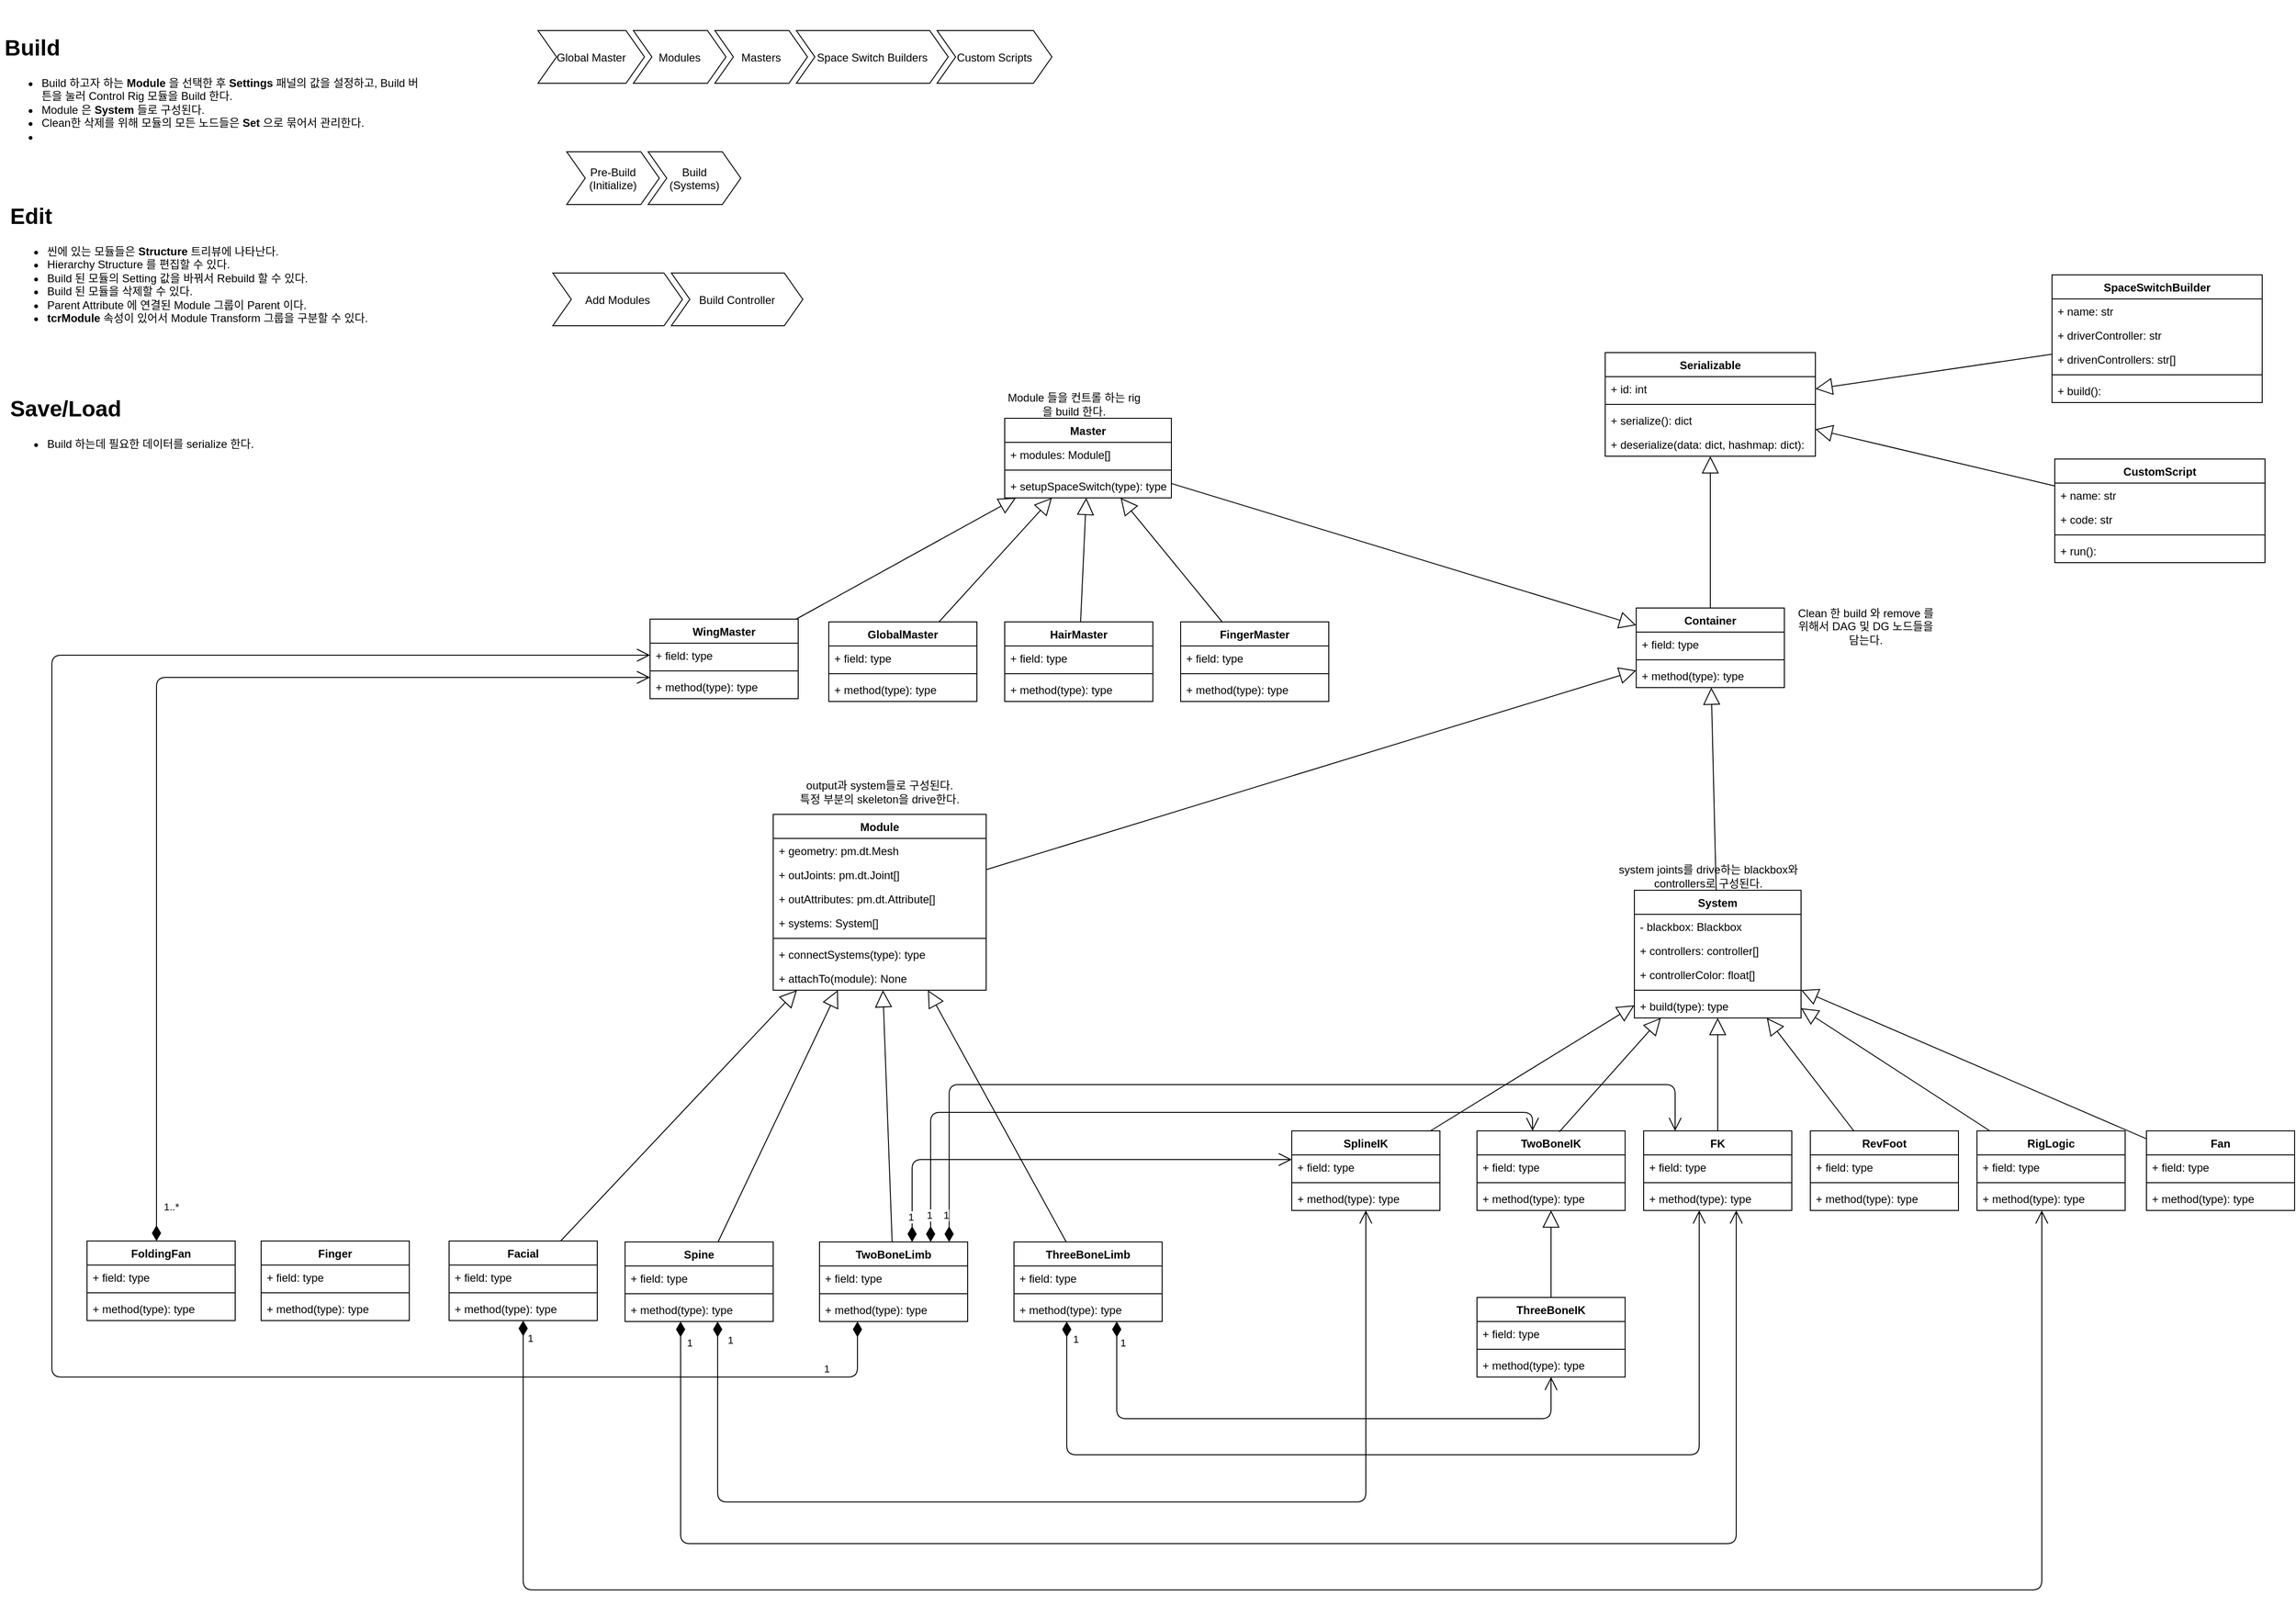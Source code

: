 <mxfile>
    <diagram id="XiwhYcmj0ilCepYtlXXz" name="Page-1">
        <mxGraphModel dx="2723" dy="2645" grid="0" gridSize="10" guides="1" tooltips="1" connect="1" arrows="1" fold="1" page="0" pageScale="1" pageWidth="850" pageHeight="1100" math="0" shadow="0">
            <root>
                <mxCell id="0"/>
                <mxCell id="1" parent="0"/>
                <mxCell id="C6jt62jU2cSUy1wTokl7-55" value="1" style="endArrow=open;html=1;endSize=12;startArrow=diamondThin;startSize=14;startFill=1;edgeStyle=orthogonalEdgeStyle;align=left;verticalAlign=bottom;" parent="1" source="C6jt62jU2cSUy1wTokl7-26" target="C6jt62jU2cSUy1wTokl7-20" edge="1">
                    <mxGeometry x="-0.953" y="9" relative="1" as="geometry">
                        <mxPoint x="220" y="643.0" as="sourcePoint"/>
                        <mxPoint x="650" y="556" as="targetPoint"/>
                        <Array as="points">
                            <mxPoint x="-260" y="861"/>
                            <mxPoint x="440" y="861"/>
                        </Array>
                        <mxPoint as="offset"/>
                    </mxGeometry>
                </mxCell>
                <mxCell id="C6jt62jU2cSUy1wTokl7-71" value="1" style="endArrow=open;html=1;endSize=12;startArrow=diamondThin;startSize=14;startFill=1;edgeStyle=orthogonalEdgeStyle;align=left;verticalAlign=bottom;" parent="1" source="dnupj69Uf0j96pq67MlD-18" target="C6jt62jU2cSUy1wTokl7-20" edge="1">
                    <mxGeometry x="-0.926" y="6" relative="1" as="geometry">
                        <mxPoint x="200" y="840" as="sourcePoint"/>
                        <mxPoint x="390" y="640" as="targetPoint"/>
                        <Array as="points">
                            <mxPoint x="-50" y="491"/>
                        </Array>
                        <mxPoint as="offset"/>
                    </mxGeometry>
                </mxCell>
                <mxCell id="dnupj69Uf0j96pq67MlD-11" value="Extends" style="endArrow=block;endSize=16;endFill=0;html=1;fontColor=none;noLabel=1;" parent="1" source="DZpCeHCarxQZjJvA1t8g-3" target="dnupj69Uf0j96pq67MlD-5" edge="1">
                    <mxGeometry width="160" relative="1" as="geometry">
                        <mxPoint x="584.545" y="134.0" as="sourcePoint"/>
                        <mxPoint x="410.0" y="-130" as="targetPoint"/>
                    </mxGeometry>
                </mxCell>
                <mxCell id="dnupj69Uf0j96pq67MlD-12" value="Extends" style="endArrow=block;endSize=16;endFill=0;html=1;fontColor=none;noLabel=1;" parent="1" source="C6jt62jU2cSUy1wTokl7-1" target="dnupj69Uf0j96pq67MlD-5" edge="1">
                    <mxGeometry width="160" relative="1" as="geometry">
                        <mxPoint x="732.975" y="110.0" as="sourcePoint"/>
                        <mxPoint x="558.43" y="-154" as="targetPoint"/>
                    </mxGeometry>
                </mxCell>
                <mxCell id="C6jt62jU2cSUy1wTokl7-1" value="Module" style="swimlane;fontStyle=1;align=center;verticalAlign=top;childLayout=stackLayout;horizontal=1;startSize=26;horizontalStack=0;resizeParent=1;resizeParentMax=0;resizeLast=0;collapsible=1;marginBottom=0;" parent="1" vertex="1">
                    <mxGeometry x="-200" y="118" width="230" height="190" as="geometry"/>
                </mxCell>
                <mxCell id="dnupj69Uf0j96pq67MlD-4" value="+ geometry: pm.dt.Mesh" style="text;strokeColor=none;fillColor=none;align=left;verticalAlign=top;spacingLeft=4;spacingRight=4;overflow=hidden;rotatable=0;points=[[0,0.5],[1,0.5]];portConstraint=eastwest;" parent="C6jt62jU2cSUy1wTokl7-1" vertex="1">
                    <mxGeometry y="26" width="230" height="26" as="geometry"/>
                </mxCell>
                <mxCell id="C6jt62jU2cSUy1wTokl7-2" value="+ outJoints: pm.dt.Joint[]" style="text;strokeColor=none;fillColor=none;align=left;verticalAlign=top;spacingLeft=4;spacingRight=4;overflow=hidden;rotatable=0;points=[[0,0.5],[1,0.5]];portConstraint=eastwest;" parent="C6jt62jU2cSUy1wTokl7-1" vertex="1">
                    <mxGeometry y="52" width="230" height="26" as="geometry"/>
                </mxCell>
                <mxCell id="dnupj69Uf0j96pq67MlD-3" value="+ outAttributes: pm.dt.Attribute[]" style="text;strokeColor=none;fillColor=none;align=left;verticalAlign=top;spacingLeft=4;spacingRight=4;overflow=hidden;rotatable=0;points=[[0,0.5],[1,0.5]];portConstraint=eastwest;" parent="C6jt62jU2cSUy1wTokl7-1" vertex="1">
                    <mxGeometry y="78" width="230" height="26" as="geometry"/>
                </mxCell>
                <mxCell id="dnupj69Uf0j96pq67MlD-17" value="+ systems: System[]" style="text;strokeColor=none;fillColor=none;align=left;verticalAlign=top;spacingLeft=4;spacingRight=4;overflow=hidden;rotatable=0;points=[[0,0.5],[1,0.5]];portConstraint=eastwest;" parent="C6jt62jU2cSUy1wTokl7-1" vertex="1">
                    <mxGeometry y="104" width="230" height="26" as="geometry"/>
                </mxCell>
                <mxCell id="C6jt62jU2cSUy1wTokl7-3" value="" style="line;strokeWidth=1;fillColor=none;align=left;verticalAlign=middle;spacingTop=-1;spacingLeft=3;spacingRight=3;rotatable=0;labelPosition=right;points=[];portConstraint=eastwest;" parent="C6jt62jU2cSUy1wTokl7-1" vertex="1">
                    <mxGeometry y="130" width="230" height="8" as="geometry"/>
                </mxCell>
                <mxCell id="C6jt62jU2cSUy1wTokl7-4" value="+ connectSystems(type): type" style="text;strokeColor=none;fillColor=none;align=left;verticalAlign=top;spacingLeft=4;spacingRight=4;overflow=hidden;rotatable=0;points=[[0,0.5],[1,0.5]];portConstraint=eastwest;" parent="C6jt62jU2cSUy1wTokl7-1" vertex="1">
                    <mxGeometry y="138" width="230" height="26" as="geometry"/>
                </mxCell>
                <mxCell id="rlYklRwIkWTG5aJJWdu2-1" value="+ attachTo(module): None" style="text;strokeColor=none;fillColor=none;align=left;verticalAlign=top;spacingLeft=4;spacingRight=4;overflow=hidden;rotatable=0;points=[[0,0.5],[1,0.5]];portConstraint=eastwest;" parent="C6jt62jU2cSUy1wTokl7-1" vertex="1">
                    <mxGeometry y="164" width="230" height="26" as="geometry"/>
                </mxCell>
                <mxCell id="C6jt62jU2cSUy1wTokl7-5" value="System" style="swimlane;fontStyle=1;align=center;verticalAlign=top;childLayout=stackLayout;horizontal=1;startSize=26;horizontalStack=0;resizeParent=1;resizeParentMax=0;resizeLast=0;collapsible=1;marginBottom=0;" parent="1" vertex="1">
                    <mxGeometry x="730" y="200" width="180" height="138" as="geometry"/>
                </mxCell>
                <mxCell id="C6jt62jU2cSUy1wTokl7-67" value="- blackbox: Blackbox" style="text;strokeColor=none;fillColor=none;align=left;verticalAlign=top;spacingLeft=4;spacingRight=4;overflow=hidden;rotatable=0;points=[[0,0.5],[1,0.5]];portConstraint=eastwest;" parent="C6jt62jU2cSUy1wTokl7-5" vertex="1">
                    <mxGeometry y="26" width="180" height="26" as="geometry"/>
                </mxCell>
                <mxCell id="C6jt62jU2cSUy1wTokl7-6" value="+ controllers: controller[]" style="text;strokeColor=none;fillColor=none;align=left;verticalAlign=top;spacingLeft=4;spacingRight=4;overflow=hidden;rotatable=0;points=[[0,0.5],[1,0.5]];portConstraint=eastwest;" parent="C6jt62jU2cSUy1wTokl7-5" vertex="1">
                    <mxGeometry y="52" width="180" height="26" as="geometry"/>
                </mxCell>
                <mxCell id="dnupj69Uf0j96pq67MlD-15" value="+ controllerColor: float[]" style="text;strokeColor=none;fillColor=none;align=left;verticalAlign=top;spacingLeft=4;spacingRight=4;overflow=hidden;rotatable=0;points=[[0,0.5],[1,0.5]];portConstraint=eastwest;" parent="C6jt62jU2cSUy1wTokl7-5" vertex="1">
                    <mxGeometry y="78" width="180" height="26" as="geometry"/>
                </mxCell>
                <mxCell id="C6jt62jU2cSUy1wTokl7-7" value="" style="line;strokeWidth=1;fillColor=none;align=left;verticalAlign=middle;spacingTop=-1;spacingLeft=3;spacingRight=3;rotatable=0;labelPosition=right;points=[];portConstraint=eastwest;" parent="C6jt62jU2cSUy1wTokl7-5" vertex="1">
                    <mxGeometry y="104" width="180" height="8" as="geometry"/>
                </mxCell>
                <mxCell id="C6jt62jU2cSUy1wTokl7-8" value="+ build(type): type" style="text;strokeColor=none;fillColor=none;align=left;verticalAlign=top;spacingLeft=4;spacingRight=4;overflow=hidden;rotatable=0;points=[[0,0.5],[1,0.5]];portConstraint=eastwest;" parent="C6jt62jU2cSUy1wTokl7-5" vertex="1">
                    <mxGeometry y="112" width="180" height="26" as="geometry"/>
                </mxCell>
                <mxCell id="C6jt62jU2cSUy1wTokl7-13" value="FK" style="swimlane;fontStyle=1;align=center;verticalAlign=top;childLayout=stackLayout;horizontal=1;startSize=26;horizontalStack=0;resizeParent=1;resizeParentMax=0;resizeLast=0;collapsible=1;marginBottom=0;" parent="1" vertex="1">
                    <mxGeometry x="740" y="460" width="160" height="86" as="geometry"/>
                </mxCell>
                <mxCell id="C6jt62jU2cSUy1wTokl7-14" value="+ field: type" style="text;strokeColor=none;fillColor=none;align=left;verticalAlign=top;spacingLeft=4;spacingRight=4;overflow=hidden;rotatable=0;points=[[0,0.5],[1,0.5]];portConstraint=eastwest;" parent="C6jt62jU2cSUy1wTokl7-13" vertex="1">
                    <mxGeometry y="26" width="160" height="26" as="geometry"/>
                </mxCell>
                <mxCell id="C6jt62jU2cSUy1wTokl7-15" value="" style="line;strokeWidth=1;fillColor=none;align=left;verticalAlign=middle;spacingTop=-1;spacingLeft=3;spacingRight=3;rotatable=0;labelPosition=right;points=[];portConstraint=eastwest;" parent="C6jt62jU2cSUy1wTokl7-13" vertex="1">
                    <mxGeometry y="52" width="160" height="8" as="geometry"/>
                </mxCell>
                <mxCell id="C6jt62jU2cSUy1wTokl7-16" value="+ method(type): type" style="text;strokeColor=none;fillColor=none;align=left;verticalAlign=top;spacingLeft=4;spacingRight=4;overflow=hidden;rotatable=0;points=[[0,0.5],[1,0.5]];portConstraint=eastwest;" parent="C6jt62jU2cSUy1wTokl7-13" vertex="1">
                    <mxGeometry y="60" width="160" height="26" as="geometry"/>
                </mxCell>
                <mxCell id="C6jt62jU2cSUy1wTokl7-19" value="Extends" style="endArrow=block;endSize=16;endFill=0;html=1;fontColor=none;noLabel=1;" parent="1" source="C6jt62jU2cSUy1wTokl7-13" target="C6jt62jU2cSUy1wTokl7-5" edge="1">
                    <mxGeometry width="160" relative="1" as="geometry">
                        <mxPoint x="605.8" y="300" as="sourcePoint"/>
                        <mxPoint x="644.2" y="236" as="targetPoint"/>
                    </mxGeometry>
                </mxCell>
                <mxCell id="C6jt62jU2cSUy1wTokl7-20" value="SplineIK" style="swimlane;fontStyle=1;align=center;verticalAlign=top;childLayout=stackLayout;horizontal=1;startSize=26;horizontalStack=0;resizeParent=1;resizeParentMax=0;resizeLast=0;collapsible=1;marginBottom=0;" parent="1" vertex="1">
                    <mxGeometry x="360" y="460" width="160" height="86" as="geometry"/>
                </mxCell>
                <mxCell id="C6jt62jU2cSUy1wTokl7-21" value="+ field: type" style="text;strokeColor=none;fillColor=none;align=left;verticalAlign=top;spacingLeft=4;spacingRight=4;overflow=hidden;rotatable=0;points=[[0,0.5],[1,0.5]];portConstraint=eastwest;" parent="C6jt62jU2cSUy1wTokl7-20" vertex="1">
                    <mxGeometry y="26" width="160" height="26" as="geometry"/>
                </mxCell>
                <mxCell id="C6jt62jU2cSUy1wTokl7-22" value="" style="line;strokeWidth=1;fillColor=none;align=left;verticalAlign=middle;spacingTop=-1;spacingLeft=3;spacingRight=3;rotatable=0;labelPosition=right;points=[];portConstraint=eastwest;" parent="C6jt62jU2cSUy1wTokl7-20" vertex="1">
                    <mxGeometry y="52" width="160" height="8" as="geometry"/>
                </mxCell>
                <mxCell id="C6jt62jU2cSUy1wTokl7-23" value="+ method(type): type" style="text;strokeColor=none;fillColor=none;align=left;verticalAlign=top;spacingLeft=4;spacingRight=4;overflow=hidden;rotatable=0;points=[[0,0.5],[1,0.5]];portConstraint=eastwest;" parent="C6jt62jU2cSUy1wTokl7-20" vertex="1">
                    <mxGeometry y="60" width="160" height="26" as="geometry"/>
                </mxCell>
                <mxCell id="C6jt62jU2cSUy1wTokl7-25" value="Extends" style="endArrow=block;endSize=16;endFill=0;html=1;labelBackgroundColor=default;fontColor=none;noLabel=1;" parent="1" source="C6jt62jU2cSUy1wTokl7-20" target="C6jt62jU2cSUy1wTokl7-5" edge="1">
                    <mxGeometry width="160" relative="1" as="geometry">
                        <mxPoint x="605.8" y="300" as="sourcePoint"/>
                        <mxPoint x="644.2" y="236" as="targetPoint"/>
                    </mxGeometry>
                </mxCell>
                <mxCell id="C6jt62jU2cSUy1wTokl7-26" value="Spine" style="swimlane;fontStyle=1;align=center;verticalAlign=top;childLayout=stackLayout;horizontal=1;startSize=26;horizontalStack=0;resizeParent=1;resizeParentMax=0;resizeLast=0;collapsible=1;marginBottom=0;" parent="1" vertex="1">
                    <mxGeometry x="-360" y="580" width="160" height="86" as="geometry"/>
                </mxCell>
                <mxCell id="C6jt62jU2cSUy1wTokl7-27" value="+ field: type" style="text;strokeColor=none;fillColor=none;align=left;verticalAlign=top;spacingLeft=4;spacingRight=4;overflow=hidden;rotatable=0;points=[[0,0.5],[1,0.5]];portConstraint=eastwest;" parent="C6jt62jU2cSUy1wTokl7-26" vertex="1">
                    <mxGeometry y="26" width="160" height="26" as="geometry"/>
                </mxCell>
                <mxCell id="C6jt62jU2cSUy1wTokl7-28" value="" style="line;strokeWidth=1;fillColor=none;align=left;verticalAlign=middle;spacingTop=-1;spacingLeft=3;spacingRight=3;rotatable=0;labelPosition=right;points=[];portConstraint=eastwest;" parent="C6jt62jU2cSUy1wTokl7-26" vertex="1">
                    <mxGeometry y="52" width="160" height="8" as="geometry"/>
                </mxCell>
                <mxCell id="C6jt62jU2cSUy1wTokl7-29" value="+ method(type): type" style="text;strokeColor=none;fillColor=none;align=left;verticalAlign=top;spacingLeft=4;spacingRight=4;overflow=hidden;rotatable=0;points=[[0,0.5],[1,0.5]];portConstraint=eastwest;" parent="C6jt62jU2cSUy1wTokl7-26" vertex="1">
                    <mxGeometry y="60" width="160" height="26" as="geometry"/>
                </mxCell>
                <mxCell id="C6jt62jU2cSUy1wTokl7-30" value="Extends" style="endArrow=block;endSize=16;endFill=0;html=1;fontColor=none;noLabel=1;" parent="1" source="C6jt62jU2cSUy1wTokl7-26" target="C6jt62jU2cSUy1wTokl7-1" edge="1">
                    <mxGeometry x="0.455" y="5" width="160" relative="1" as="geometry">
                        <mxPoint x="40.002" y="604" as="sourcePoint"/>
                        <mxPoint x="104.238" y="520" as="targetPoint"/>
                        <mxPoint as="offset"/>
                    </mxGeometry>
                </mxCell>
                <mxCell id="C6jt62jU2cSUy1wTokl7-40" value="TwoBoneIK" style="swimlane;fontStyle=1;align=center;verticalAlign=top;childLayout=stackLayout;horizontal=1;startSize=26;horizontalStack=0;resizeParent=1;resizeParentMax=0;resizeLast=0;collapsible=1;marginBottom=0;" parent="1" vertex="1">
                    <mxGeometry x="560" y="460" width="160" height="86" as="geometry"/>
                </mxCell>
                <mxCell id="C6jt62jU2cSUy1wTokl7-41" value="+ field: type" style="text;strokeColor=none;fillColor=none;align=left;verticalAlign=top;spacingLeft=4;spacingRight=4;overflow=hidden;rotatable=0;points=[[0,0.5],[1,0.5]];portConstraint=eastwest;" parent="C6jt62jU2cSUy1wTokl7-40" vertex="1">
                    <mxGeometry y="26" width="160" height="26" as="geometry"/>
                </mxCell>
                <mxCell id="C6jt62jU2cSUy1wTokl7-42" value="" style="line;strokeWidth=1;fillColor=none;align=left;verticalAlign=middle;spacingTop=-1;spacingLeft=3;spacingRight=3;rotatable=0;labelPosition=right;points=[];portConstraint=eastwest;" parent="C6jt62jU2cSUy1wTokl7-40" vertex="1">
                    <mxGeometry y="52" width="160" height="8" as="geometry"/>
                </mxCell>
                <mxCell id="C6jt62jU2cSUy1wTokl7-43" value="+ method(type): type" style="text;strokeColor=none;fillColor=none;align=left;verticalAlign=top;spacingLeft=4;spacingRight=4;overflow=hidden;rotatable=0;points=[[0,0.5],[1,0.5]];portConstraint=eastwest;" parent="C6jt62jU2cSUy1wTokl7-40" vertex="1">
                    <mxGeometry y="60" width="160" height="26" as="geometry"/>
                </mxCell>
                <mxCell id="C6jt62jU2cSUy1wTokl7-44" value="ThreeBoneIK" style="swimlane;fontStyle=1;align=center;verticalAlign=top;childLayout=stackLayout;horizontal=1;startSize=26;horizontalStack=0;resizeParent=1;resizeParentMax=0;resizeLast=0;collapsible=1;marginBottom=0;" parent="1" vertex="1">
                    <mxGeometry x="560" y="640" width="160" height="86" as="geometry"/>
                </mxCell>
                <mxCell id="C6jt62jU2cSUy1wTokl7-45" value="+ field: type" style="text;strokeColor=none;fillColor=none;align=left;verticalAlign=top;spacingLeft=4;spacingRight=4;overflow=hidden;rotatable=0;points=[[0,0.5],[1,0.5]];portConstraint=eastwest;" parent="C6jt62jU2cSUy1wTokl7-44" vertex="1">
                    <mxGeometry y="26" width="160" height="26" as="geometry"/>
                </mxCell>
                <mxCell id="C6jt62jU2cSUy1wTokl7-46" value="" style="line;strokeWidth=1;fillColor=none;align=left;verticalAlign=middle;spacingTop=-1;spacingLeft=3;spacingRight=3;rotatable=0;labelPosition=right;points=[];portConstraint=eastwest;" parent="C6jt62jU2cSUy1wTokl7-44" vertex="1">
                    <mxGeometry y="52" width="160" height="8" as="geometry"/>
                </mxCell>
                <mxCell id="C6jt62jU2cSUy1wTokl7-47" value="+ method(type): type" style="text;strokeColor=none;fillColor=none;align=left;verticalAlign=top;spacingLeft=4;spacingRight=4;overflow=hidden;rotatable=0;points=[[0,0.5],[1,0.5]];portConstraint=eastwest;" parent="C6jt62jU2cSUy1wTokl7-44" vertex="1">
                    <mxGeometry y="60" width="160" height="26" as="geometry"/>
                </mxCell>
                <mxCell id="C6jt62jU2cSUy1wTokl7-48" value="Extends" style="endArrow=block;endSize=16;endFill=0;html=1;exitX=0.556;exitY=0.012;exitDx=0;exitDy=0;exitPerimeter=0;fontColor=none;noLabel=1;" parent="1" source="C6jt62jU2cSUy1wTokl7-40" target="C6jt62jU2cSUy1wTokl7-5" edge="1">
                    <mxGeometry width="160" relative="1" as="geometry">
                        <mxPoint x="482.882" y="470" as="sourcePoint"/>
                        <mxPoint x="547.118" y="386" as="targetPoint"/>
                    </mxGeometry>
                </mxCell>
                <mxCell id="C6jt62jU2cSUy1wTokl7-49" value="Extends" style="endArrow=block;endSize=16;endFill=0;html=1;fontColor=none;noLabel=1;" parent="1" source="C6jt62jU2cSUy1wTokl7-44" target="C6jt62jU2cSUy1wTokl7-40" edge="1">
                    <mxGeometry width="160" relative="1" as="geometry">
                        <mxPoint x="658.96" y="471.032" as="sourcePoint"/>
                        <mxPoint x="606.519" y="386" as="targetPoint"/>
                    </mxGeometry>
                </mxCell>
                <mxCell id="C6jt62jU2cSUy1wTokl7-52" value="1" style="endArrow=open;html=1;endSize=12;startArrow=diamondThin;startSize=14;startFill=1;edgeStyle=orthogonalEdgeStyle;align=left;verticalAlign=bottom;" parent="1" source="dnupj69Uf0j96pq67MlD-18" target="C6jt62jU2cSUy1wTokl7-40" edge="1">
                    <mxGeometry x="-0.951" y="6" relative="1" as="geometry">
                        <mxPoint x="270" y="720" as="sourcePoint"/>
                        <mxPoint x="430" y="720" as="targetPoint"/>
                        <Array as="points">
                            <mxPoint x="-30" y="440"/>
                            <mxPoint x="620" y="440"/>
                        </Array>
                        <mxPoint as="offset"/>
                    </mxGeometry>
                </mxCell>
                <mxCell id="C6jt62jU2cSUy1wTokl7-56" value="1" style="endArrow=open;html=1;endSize=12;startArrow=diamondThin;startSize=14;startFill=1;edgeStyle=orthogonalEdgeStyle;align=left;verticalAlign=bottom;" parent="1" source="C6jt62jU2cSUy1wTokl7-26" target="C6jt62jU2cSUy1wTokl7-13" edge="1">
                    <mxGeometry x="-0.964" y="5" relative="1" as="geometry">
                        <mxPoint x="140" y="686" as="sourcePoint"/>
                        <mxPoint x="760" y="386" as="targetPoint"/>
                        <Array as="points">
                            <mxPoint x="-300" y="906"/>
                            <mxPoint x="840" y="906"/>
                        </Array>
                        <mxPoint as="offset"/>
                    </mxGeometry>
                </mxCell>
                <mxCell id="C6jt62jU2cSUy1wTokl7-61" value="&lt;h1&gt;Build&lt;/h1&gt;&lt;p&gt;&lt;/p&gt;&lt;ul&gt;&lt;li&gt;Build 하고자 하는 &lt;b&gt;Module &lt;/b&gt;을 선택한 후 &lt;b&gt;Settings &lt;/b&gt;패널의 값을 설정하고, Build 버튼을 눌러 Control Rig 모듈을 Build 한다.&lt;/li&gt;&lt;li&gt;Module 은 &lt;b&gt;System &lt;/b&gt;들로 구성된다.&lt;/li&gt;&lt;li&gt;Clean한 삭제를 위해 모듈의 모든 노드들은 &lt;b&gt;Set &lt;/b&gt;으로 묶어서 관리한다.&lt;/li&gt;&lt;li&gt;&lt;br&gt;&lt;/li&gt;&lt;/ul&gt;&lt;p&gt;&lt;/p&gt;" style="text;html=1;strokeColor=none;fillColor=none;spacing=5;spacingTop=-20;whiteSpace=wrap;overflow=hidden;rounded=0;" parent="1" vertex="1">
                    <mxGeometry x="-1035" y="-730" width="465" height="164" as="geometry"/>
                </mxCell>
                <mxCell id="C6jt62jU2cSUy1wTokl7-62" value="&lt;h1&gt;Edit&lt;/h1&gt;&lt;p&gt;&lt;/p&gt;&lt;ul&gt;&lt;li&gt;씬에 있는 모듈들은 &lt;b&gt;Structure &lt;/b&gt;트리뷰에 나타난다.&lt;/li&gt;&lt;li&gt;Hierarchy Structure 를 편집할 수 있다.&lt;/li&gt;&lt;li&gt;Build 된 모듈의 Setting 값을 바꿔서 Rebuild 할 수 있다.&lt;/li&gt;&lt;li&gt;Build 된 모듈을 삭제할 수 있다.&lt;/li&gt;&lt;li&gt;Parent Attribute 에 연결된 Module 그룹이 Parent 이다.&lt;/li&gt;&lt;li&gt;&lt;b&gt;tcrModule &lt;/b&gt;속성이 있어서 Module Transform 그룹을 구분할 수 있다.&lt;/li&gt;&lt;/ul&gt;&lt;p&gt;&lt;/p&gt;" style="text;html=1;strokeColor=none;fillColor=none;spacing=5;spacingTop=-20;whiteSpace=wrap;overflow=hidden;rounded=0;" parent="1" vertex="1">
                    <mxGeometry x="-1029" y="-548" width="418" height="187" as="geometry"/>
                </mxCell>
                <mxCell id="C6jt62jU2cSUy1wTokl7-72" value="1" style="endArrow=open;html=1;endSize=12;startArrow=diamondThin;startSize=14;startFill=1;edgeStyle=orthogonalEdgeStyle;align=left;verticalAlign=bottom;" parent="1" source="dnupj69Uf0j96pq67MlD-18" target="C6jt62jU2cSUy1wTokl7-13" edge="1">
                    <mxGeometry x="-0.959" y="8" relative="1" as="geometry">
                        <mxPoint x="120" y="686" as="sourcePoint"/>
                        <mxPoint x="450" y="736" as="targetPoint"/>
                        <Array as="points">
                            <mxPoint x="-10" y="410"/>
                            <mxPoint x="774" y="410"/>
                        </Array>
                        <mxPoint as="offset"/>
                    </mxGeometry>
                </mxCell>
                <mxCell id="C6jt62jU2cSUy1wTokl7-73" value="RevFoot" style="swimlane;fontStyle=1;align=center;verticalAlign=top;childLayout=stackLayout;horizontal=1;startSize=26;horizontalStack=0;resizeParent=1;resizeParentMax=0;resizeLast=0;collapsible=1;marginBottom=0;" parent="1" vertex="1">
                    <mxGeometry x="920" y="460" width="160" height="86" as="geometry"/>
                </mxCell>
                <mxCell id="C6jt62jU2cSUy1wTokl7-74" value="+ field: type" style="text;strokeColor=none;fillColor=none;align=left;verticalAlign=top;spacingLeft=4;spacingRight=4;overflow=hidden;rotatable=0;points=[[0,0.5],[1,0.5]];portConstraint=eastwest;" parent="C6jt62jU2cSUy1wTokl7-73" vertex="1">
                    <mxGeometry y="26" width="160" height="26" as="geometry"/>
                </mxCell>
                <mxCell id="C6jt62jU2cSUy1wTokl7-75" value="" style="line;strokeWidth=1;fillColor=none;align=left;verticalAlign=middle;spacingTop=-1;spacingLeft=3;spacingRight=3;rotatable=0;labelPosition=right;points=[];portConstraint=eastwest;" parent="C6jt62jU2cSUy1wTokl7-73" vertex="1">
                    <mxGeometry y="52" width="160" height="8" as="geometry"/>
                </mxCell>
                <mxCell id="C6jt62jU2cSUy1wTokl7-76" value="+ method(type): type" style="text;strokeColor=none;fillColor=none;align=left;verticalAlign=top;spacingLeft=4;spacingRight=4;overflow=hidden;rotatable=0;points=[[0,0.5],[1,0.5]];portConstraint=eastwest;" parent="C6jt62jU2cSUy1wTokl7-73" vertex="1">
                    <mxGeometry y="60" width="160" height="26" as="geometry"/>
                </mxCell>
                <mxCell id="C6jt62jU2cSUy1wTokl7-77" value="Extends" style="endArrow=block;endSize=16;endFill=0;html=1;fontColor=none;noLabel=1;" parent="1" source="C6jt62jU2cSUy1wTokl7-73" target="C6jt62jU2cSUy1wTokl7-5" edge="1">
                    <mxGeometry width="160" relative="1" as="geometry">
                        <mxPoint x="658.96" y="471.032" as="sourcePoint"/>
                        <mxPoint x="606.519" y="386" as="targetPoint"/>
                    </mxGeometry>
                </mxCell>
                <mxCell id="DZpCeHCarxQZjJvA1t8g-1" value="output과 system들로 구성된다.&lt;br&gt;특정 부분의 skeleton을 drive한다." style="text;html=1;strokeColor=none;fillColor=none;align=center;verticalAlign=middle;whiteSpace=wrap;rounded=0;" parent="1" vertex="1">
                    <mxGeometry x="-200" y="70" width="230" height="48" as="geometry"/>
                </mxCell>
                <mxCell id="DZpCeHCarxQZjJvA1t8g-2" value="system joints를 drive하는 blackbox와 controllers로 구성된다." style="text;html=1;strokeColor=none;fillColor=none;align=center;verticalAlign=middle;whiteSpace=wrap;rounded=0;" parent="1" vertex="1">
                    <mxGeometry x="710" y="170" width="200" height="30" as="geometry"/>
                </mxCell>
                <mxCell id="DZpCeHCarxQZjJvA1t8g-3" value="Master" style="swimlane;fontStyle=1;align=center;verticalAlign=top;childLayout=stackLayout;horizontal=1;startSize=26;horizontalStack=0;resizeParent=1;resizeParentMax=0;resizeLast=0;collapsible=1;marginBottom=0;" parent="1" vertex="1">
                    <mxGeometry x="50" y="-310" width="180" height="86" as="geometry"/>
                </mxCell>
                <mxCell id="DZpCeHCarxQZjJvA1t8g-35" value="+ modules: Module[]" style="text;strokeColor=none;fillColor=none;align=left;verticalAlign=top;spacingLeft=4;spacingRight=4;overflow=hidden;rotatable=0;points=[[0,0.5],[1,0.5]];portConstraint=eastwest;" parent="DZpCeHCarxQZjJvA1t8g-3" vertex="1">
                    <mxGeometry y="26" width="180" height="26" as="geometry"/>
                </mxCell>
                <mxCell id="DZpCeHCarxQZjJvA1t8g-5" value="" style="line;strokeWidth=1;fillColor=none;align=left;verticalAlign=middle;spacingTop=-1;spacingLeft=3;spacingRight=3;rotatable=0;labelPosition=right;points=[];portConstraint=eastwest;" parent="DZpCeHCarxQZjJvA1t8g-3" vertex="1">
                    <mxGeometry y="52" width="180" height="8" as="geometry"/>
                </mxCell>
                <mxCell id="DZpCeHCarxQZjJvA1t8g-6" value="+ setupSpaceSwitch(type): type" style="text;strokeColor=none;fillColor=none;align=left;verticalAlign=top;spacingLeft=4;spacingRight=4;overflow=hidden;rotatable=0;points=[[0,0.5],[1,0.5]];portConstraint=eastwest;" parent="DZpCeHCarxQZjJvA1t8g-3" vertex="1">
                    <mxGeometry y="60" width="180" height="26" as="geometry"/>
                </mxCell>
                <mxCell id="DZpCeHCarxQZjJvA1t8g-7" value="Module 들을 컨트롤 하는 rig 을 build 한다." style="text;html=1;strokeColor=none;fillColor=none;align=center;verticalAlign=middle;whiteSpace=wrap;rounded=0;" parent="1" vertex="1">
                    <mxGeometry x="50" y="-340" width="150" height="30" as="geometry"/>
                </mxCell>
                <mxCell id="DZpCeHCarxQZjJvA1t8g-8" value="HairMaster" style="swimlane;fontStyle=1;align=center;verticalAlign=top;childLayout=stackLayout;horizontal=1;startSize=26;horizontalStack=0;resizeParent=1;resizeParentMax=0;resizeLast=0;collapsible=1;marginBottom=0;" parent="1" vertex="1">
                    <mxGeometry x="50" y="-90" width="160" height="86" as="geometry"/>
                </mxCell>
                <mxCell id="DZpCeHCarxQZjJvA1t8g-9" value="+ field: type" style="text;strokeColor=none;fillColor=none;align=left;verticalAlign=top;spacingLeft=4;spacingRight=4;overflow=hidden;rotatable=0;points=[[0,0.5],[1,0.5]];portConstraint=eastwest;" parent="DZpCeHCarxQZjJvA1t8g-8" vertex="1">
                    <mxGeometry y="26" width="160" height="26" as="geometry"/>
                </mxCell>
                <mxCell id="DZpCeHCarxQZjJvA1t8g-10" value="" style="line;strokeWidth=1;fillColor=none;align=left;verticalAlign=middle;spacingTop=-1;spacingLeft=3;spacingRight=3;rotatable=0;labelPosition=right;points=[];portConstraint=eastwest;" parent="DZpCeHCarxQZjJvA1t8g-8" vertex="1">
                    <mxGeometry y="52" width="160" height="8" as="geometry"/>
                </mxCell>
                <mxCell id="DZpCeHCarxQZjJvA1t8g-11" value="+ method(type): type" style="text;strokeColor=none;fillColor=none;align=left;verticalAlign=top;spacingLeft=4;spacingRight=4;overflow=hidden;rotatable=0;points=[[0,0.5],[1,0.5]];portConstraint=eastwest;" parent="DZpCeHCarxQZjJvA1t8g-8" vertex="1">
                    <mxGeometry y="60" width="160" height="26" as="geometry"/>
                </mxCell>
                <mxCell id="DZpCeHCarxQZjJvA1t8g-12" value="Extends" style="endArrow=block;endSize=16;endFill=0;html=1;fontColor=none;noLabel=1;" parent="1" source="DZpCeHCarxQZjJvA1t8g-8" target="DZpCeHCarxQZjJvA1t8g-3" edge="1">
                    <mxGeometry width="160" relative="1" as="geometry">
                        <mxPoint x="200" y="54" as="sourcePoint"/>
                        <mxPoint x="262" y="-70" as="targetPoint"/>
                    </mxGeometry>
                </mxCell>
                <mxCell id="DZpCeHCarxQZjJvA1t8g-13" value="FingerMaster" style="swimlane;fontStyle=1;align=center;verticalAlign=top;childLayout=stackLayout;horizontal=1;startSize=26;horizontalStack=0;resizeParent=1;resizeParentMax=0;resizeLast=0;collapsible=1;marginBottom=0;" parent="1" vertex="1">
                    <mxGeometry x="240" y="-90" width="160" height="86" as="geometry"/>
                </mxCell>
                <mxCell id="DZpCeHCarxQZjJvA1t8g-14" value="+ field: type" style="text;strokeColor=none;fillColor=none;align=left;verticalAlign=top;spacingLeft=4;spacingRight=4;overflow=hidden;rotatable=0;points=[[0,0.5],[1,0.5]];portConstraint=eastwest;" parent="DZpCeHCarxQZjJvA1t8g-13" vertex="1">
                    <mxGeometry y="26" width="160" height="26" as="geometry"/>
                </mxCell>
                <mxCell id="DZpCeHCarxQZjJvA1t8g-15" value="" style="line;strokeWidth=1;fillColor=none;align=left;verticalAlign=middle;spacingTop=-1;spacingLeft=3;spacingRight=3;rotatable=0;labelPosition=right;points=[];portConstraint=eastwest;" parent="DZpCeHCarxQZjJvA1t8g-13" vertex="1">
                    <mxGeometry y="52" width="160" height="8" as="geometry"/>
                </mxCell>
                <mxCell id="DZpCeHCarxQZjJvA1t8g-16" value="+ method(type): type" style="text;strokeColor=none;fillColor=none;align=left;verticalAlign=top;spacingLeft=4;spacingRight=4;overflow=hidden;rotatable=0;points=[[0,0.5],[1,0.5]];portConstraint=eastwest;" parent="DZpCeHCarxQZjJvA1t8g-13" vertex="1">
                    <mxGeometry y="60" width="160" height="26" as="geometry"/>
                </mxCell>
                <mxCell id="DZpCeHCarxQZjJvA1t8g-17" value="Extends" style="endArrow=block;endSize=16;endFill=0;html=1;fontColor=none;noLabel=1;" parent="1" source="DZpCeHCarxQZjJvA1t8g-13" target="DZpCeHCarxQZjJvA1t8g-3" edge="1">
                    <mxGeometry width="160" relative="1" as="geometry">
                        <mxPoint x="175.412" y="-80" as="sourcePoint"/>
                        <mxPoint x="260" y="-150" as="targetPoint"/>
                    </mxGeometry>
                </mxCell>
                <mxCell id="DZpCeHCarxQZjJvA1t8g-18" value="GlobalMaster" style="swimlane;fontStyle=1;align=center;verticalAlign=top;childLayout=stackLayout;horizontal=1;startSize=26;horizontalStack=0;resizeParent=1;resizeParentMax=0;resizeLast=0;collapsible=1;marginBottom=0;" parent="1" vertex="1">
                    <mxGeometry x="-140" y="-90" width="160" height="86" as="geometry"/>
                </mxCell>
                <mxCell id="DZpCeHCarxQZjJvA1t8g-19" value="+ field: type" style="text;strokeColor=none;fillColor=none;align=left;verticalAlign=top;spacingLeft=4;spacingRight=4;overflow=hidden;rotatable=0;points=[[0,0.5],[1,0.5]];portConstraint=eastwest;" parent="DZpCeHCarxQZjJvA1t8g-18" vertex="1">
                    <mxGeometry y="26" width="160" height="26" as="geometry"/>
                </mxCell>
                <mxCell id="DZpCeHCarxQZjJvA1t8g-20" value="" style="line;strokeWidth=1;fillColor=none;align=left;verticalAlign=middle;spacingTop=-1;spacingLeft=3;spacingRight=3;rotatable=0;labelPosition=right;points=[];portConstraint=eastwest;" parent="DZpCeHCarxQZjJvA1t8g-18" vertex="1">
                    <mxGeometry y="52" width="160" height="8" as="geometry"/>
                </mxCell>
                <mxCell id="DZpCeHCarxQZjJvA1t8g-21" value="+ method(type): type" style="text;strokeColor=none;fillColor=none;align=left;verticalAlign=top;spacingLeft=4;spacingRight=4;overflow=hidden;rotatable=0;points=[[0,0.5],[1,0.5]];portConstraint=eastwest;" parent="DZpCeHCarxQZjJvA1t8g-18" vertex="1">
                    <mxGeometry y="60" width="160" height="26" as="geometry"/>
                </mxCell>
                <mxCell id="DZpCeHCarxQZjJvA1t8g-22" value="Extends" style="endArrow=block;endSize=16;endFill=0;html=1;fontColor=none;noLabel=1;" parent="1" source="DZpCeHCarxQZjJvA1t8g-18" target="DZpCeHCarxQZjJvA1t8g-3" edge="1">
                    <mxGeometry width="160" relative="1" as="geometry">
                        <mxPoint x="-34.356" y="-114" as="sourcePoint"/>
                        <mxPoint x="19.996" y="-198" as="targetPoint"/>
                    </mxGeometry>
                </mxCell>
                <mxCell id="DZpCeHCarxQZjJvA1t8g-24" value="RigLogic" style="swimlane;fontStyle=1;align=center;verticalAlign=top;childLayout=stackLayout;horizontal=1;startSize=26;horizontalStack=0;resizeParent=1;resizeParentMax=0;resizeLast=0;collapsible=1;marginBottom=0;" parent="1" vertex="1">
                    <mxGeometry x="1100" y="460" width="160" height="86" as="geometry"/>
                </mxCell>
                <mxCell id="DZpCeHCarxQZjJvA1t8g-25" value="+ field: type" style="text;strokeColor=none;fillColor=none;align=left;verticalAlign=top;spacingLeft=4;spacingRight=4;overflow=hidden;rotatable=0;points=[[0,0.5],[1,0.5]];portConstraint=eastwest;" parent="DZpCeHCarxQZjJvA1t8g-24" vertex="1">
                    <mxGeometry y="26" width="160" height="26" as="geometry"/>
                </mxCell>
                <mxCell id="DZpCeHCarxQZjJvA1t8g-26" value="" style="line;strokeWidth=1;fillColor=none;align=left;verticalAlign=middle;spacingTop=-1;spacingLeft=3;spacingRight=3;rotatable=0;labelPosition=right;points=[];portConstraint=eastwest;" parent="DZpCeHCarxQZjJvA1t8g-24" vertex="1">
                    <mxGeometry y="52" width="160" height="8" as="geometry"/>
                </mxCell>
                <mxCell id="DZpCeHCarxQZjJvA1t8g-27" value="+ method(type): type" style="text;strokeColor=none;fillColor=none;align=left;verticalAlign=top;spacingLeft=4;spacingRight=4;overflow=hidden;rotatable=0;points=[[0,0.5],[1,0.5]];portConstraint=eastwest;" parent="DZpCeHCarxQZjJvA1t8g-24" vertex="1">
                    <mxGeometry y="60" width="160" height="26" as="geometry"/>
                </mxCell>
                <mxCell id="DZpCeHCarxQZjJvA1t8g-28" value="Extends" style="endArrow=block;endSize=16;endFill=0;html=1;fontColor=none;noLabel=1;" parent="1" source="DZpCeHCarxQZjJvA1t8g-24" target="C6jt62jU2cSUy1wTokl7-5" edge="1">
                    <mxGeometry width="160" relative="1" as="geometry">
                        <mxPoint x="897.65" y="270" as="sourcePoint"/>
                        <mxPoint x="982.356" y="182" as="targetPoint"/>
                    </mxGeometry>
                </mxCell>
                <mxCell id="DZpCeHCarxQZjJvA1t8g-29" value="Facial&#10;" style="swimlane;fontStyle=1;align=center;verticalAlign=top;childLayout=stackLayout;horizontal=1;startSize=26;horizontalStack=0;resizeParent=1;resizeParentMax=0;resizeLast=0;collapsible=1;marginBottom=0;" parent="1" vertex="1">
                    <mxGeometry x="-550" y="579" width="160" height="86" as="geometry"/>
                </mxCell>
                <mxCell id="DZpCeHCarxQZjJvA1t8g-30" value="+ field: type" style="text;strokeColor=none;fillColor=none;align=left;verticalAlign=top;spacingLeft=4;spacingRight=4;overflow=hidden;rotatable=0;points=[[0,0.5],[1,0.5]];portConstraint=eastwest;" parent="DZpCeHCarxQZjJvA1t8g-29" vertex="1">
                    <mxGeometry y="26" width="160" height="26" as="geometry"/>
                </mxCell>
                <mxCell id="DZpCeHCarxQZjJvA1t8g-31" value="" style="line;strokeWidth=1;fillColor=none;align=left;verticalAlign=middle;spacingTop=-1;spacingLeft=3;spacingRight=3;rotatable=0;labelPosition=right;points=[];portConstraint=eastwest;" parent="DZpCeHCarxQZjJvA1t8g-29" vertex="1">
                    <mxGeometry y="52" width="160" height="8" as="geometry"/>
                </mxCell>
                <mxCell id="DZpCeHCarxQZjJvA1t8g-32" value="+ method(type): type" style="text;strokeColor=none;fillColor=none;align=left;verticalAlign=top;spacingLeft=4;spacingRight=4;overflow=hidden;rotatable=0;points=[[0,0.5],[1,0.5]];portConstraint=eastwest;" parent="DZpCeHCarxQZjJvA1t8g-29" vertex="1">
                    <mxGeometry y="60" width="160" height="26" as="geometry"/>
                </mxCell>
                <mxCell id="dnupj69Uf0j96pq67MlD-1" value="Extends" style="endArrow=block;endSize=16;endFill=0;html=1;fontColor=none;noLabel=1;" parent="1" source="DZpCeHCarxQZjJvA1t8g-29" target="C6jt62jU2cSUy1wTokl7-1" edge="1">
                    <mxGeometry x="0.426" y="6" width="160" relative="1" as="geometry">
                        <mxPoint x="-180" y="574" as="sourcePoint"/>
                        <mxPoint x="-118" y="450" as="targetPoint"/>
                        <mxPoint as="offset"/>
                    </mxGeometry>
                </mxCell>
                <mxCell id="dnupj69Uf0j96pq67MlD-2" value="1" style="endArrow=open;html=1;endSize=12;startArrow=diamondThin;startSize=14;startFill=1;edgeStyle=orthogonalEdgeStyle;align=left;verticalAlign=bottom;" parent="1" source="DZpCeHCarxQZjJvA1t8g-29" target="DZpCeHCarxQZjJvA1t8g-24" edge="1">
                    <mxGeometry x="-0.976" y="3" relative="1" as="geometry">
                        <mxPoint x="-260.001" y="740.0" as="sourcePoint"/>
                        <mxPoint x="569.999" y="440.0" as="targetPoint"/>
                        <Array as="points">
                            <mxPoint x="-470" y="956"/>
                            <mxPoint x="1170" y="956"/>
                        </Array>
                        <mxPoint as="offset"/>
                    </mxGeometry>
                </mxCell>
                <mxCell id="dnupj69Uf0j96pq67MlD-5" value="Container" style="swimlane;fontStyle=1;align=center;verticalAlign=top;childLayout=stackLayout;horizontal=1;startSize=26;horizontalStack=0;resizeParent=1;resizeParentMax=0;resizeLast=0;collapsible=1;marginBottom=0;" parent="1" vertex="1">
                    <mxGeometry x="732" y="-105" width="160" height="86" as="geometry"/>
                </mxCell>
                <mxCell id="dnupj69Uf0j96pq67MlD-6" value="+ field: type" style="text;strokeColor=none;fillColor=none;align=left;verticalAlign=top;spacingLeft=4;spacingRight=4;overflow=hidden;rotatable=0;points=[[0,0.5],[1,0.5]];portConstraint=eastwest;" parent="dnupj69Uf0j96pq67MlD-5" vertex="1">
                    <mxGeometry y="26" width="160" height="26" as="geometry"/>
                </mxCell>
                <mxCell id="dnupj69Uf0j96pq67MlD-7" value="" style="line;strokeWidth=1;fillColor=none;align=left;verticalAlign=middle;spacingTop=-1;spacingLeft=3;spacingRight=3;rotatable=0;labelPosition=right;points=[];portConstraint=eastwest;" parent="dnupj69Uf0j96pq67MlD-5" vertex="1">
                    <mxGeometry y="52" width="160" height="8" as="geometry"/>
                </mxCell>
                <mxCell id="dnupj69Uf0j96pq67MlD-8" value="+ method(type): type" style="text;strokeColor=none;fillColor=none;align=left;verticalAlign=top;spacingLeft=4;spacingRight=4;overflow=hidden;rotatable=0;points=[[0,0.5],[1,0.5]];portConstraint=eastwest;" parent="dnupj69Uf0j96pq67MlD-5" vertex="1">
                    <mxGeometry y="60" width="160" height="26" as="geometry"/>
                </mxCell>
                <mxCell id="dnupj69Uf0j96pq67MlD-9" value="Extends" style="endArrow=block;endSize=16;endFill=0;html=1;fontColor=none;noLabel=1;" parent="1" source="C6jt62jU2cSUy1wTokl7-5" target="dnupj69Uf0j96pq67MlD-5" edge="1">
                    <mxGeometry width="160" relative="1" as="geometry">
                        <mxPoint x="699.131" y="-32.0" as="sourcePoint"/>
                        <mxPoint x="600.001" y="-140" as="targetPoint"/>
                    </mxGeometry>
                </mxCell>
                <mxCell id="dnupj69Uf0j96pq67MlD-14" value="Clean 한 build 와 remove 를 위해서 DAG 및 DG 노드들을 담는다." style="text;html=1;strokeColor=none;fillColor=none;align=center;verticalAlign=middle;whiteSpace=wrap;rounded=0;" parent="1" vertex="1">
                    <mxGeometry x="900" y="-105" width="160" height="40" as="geometry"/>
                </mxCell>
                <mxCell id="dnupj69Uf0j96pq67MlD-18" value="TwoBoneLimb" style="swimlane;fontStyle=1;align=center;verticalAlign=top;childLayout=stackLayout;horizontal=1;startSize=26;horizontalStack=0;resizeParent=1;resizeParentMax=0;resizeLast=0;collapsible=1;marginBottom=0;" parent="1" vertex="1">
                    <mxGeometry x="-150" y="580" width="160" height="86" as="geometry"/>
                </mxCell>
                <mxCell id="dnupj69Uf0j96pq67MlD-19" value="+ field: type" style="text;strokeColor=none;fillColor=none;align=left;verticalAlign=top;spacingLeft=4;spacingRight=4;overflow=hidden;rotatable=0;points=[[0,0.5],[1,0.5]];portConstraint=eastwest;" parent="dnupj69Uf0j96pq67MlD-18" vertex="1">
                    <mxGeometry y="26" width="160" height="26" as="geometry"/>
                </mxCell>
                <mxCell id="dnupj69Uf0j96pq67MlD-20" value="" style="line;strokeWidth=1;fillColor=none;align=left;verticalAlign=middle;spacingTop=-1;spacingLeft=3;spacingRight=3;rotatable=0;labelPosition=right;points=[];portConstraint=eastwest;" parent="dnupj69Uf0j96pq67MlD-18" vertex="1">
                    <mxGeometry y="52" width="160" height="8" as="geometry"/>
                </mxCell>
                <mxCell id="dnupj69Uf0j96pq67MlD-21" value="+ method(type): type" style="text;strokeColor=none;fillColor=none;align=left;verticalAlign=top;spacingLeft=4;spacingRight=4;overflow=hidden;rotatable=0;points=[[0,0.5],[1,0.5]];portConstraint=eastwest;" parent="dnupj69Uf0j96pq67MlD-18" vertex="1">
                    <mxGeometry y="60" width="160" height="26" as="geometry"/>
                </mxCell>
                <mxCell id="dnupj69Uf0j96pq67MlD-22" value="Extends" style="endArrow=block;endSize=16;endFill=0;html=1;fontColor=none;noLabel=1;" parent="1" source="dnupj69Uf0j96pq67MlD-18" target="C6jt62jU2cSUy1wTokl7-1" edge="1">
                    <mxGeometry x="0.456" width="160" relative="1" as="geometry">
                        <mxPoint x="123.462" y="600" as="sourcePoint"/>
                        <mxPoint x="106.538" y="556.0" as="targetPoint"/>
                        <mxPoint y="1" as="offset"/>
                    </mxGeometry>
                </mxCell>
                <mxCell id="dnupj69Uf0j96pq67MlD-28" value="ThreeBoneLimb" style="swimlane;fontStyle=1;align=center;verticalAlign=top;childLayout=stackLayout;horizontal=1;startSize=26;horizontalStack=0;resizeParent=1;resizeParentMax=0;resizeLast=0;collapsible=1;marginBottom=0;" parent="1" vertex="1">
                    <mxGeometry x="60" y="580" width="160" height="86" as="geometry"/>
                </mxCell>
                <mxCell id="dnupj69Uf0j96pq67MlD-29" value="+ field: type" style="text;strokeColor=none;fillColor=none;align=left;verticalAlign=top;spacingLeft=4;spacingRight=4;overflow=hidden;rotatable=0;points=[[0,0.5],[1,0.5]];portConstraint=eastwest;" parent="dnupj69Uf0j96pq67MlD-28" vertex="1">
                    <mxGeometry y="26" width="160" height="26" as="geometry"/>
                </mxCell>
                <mxCell id="dnupj69Uf0j96pq67MlD-30" value="" style="line;strokeWidth=1;fillColor=none;align=left;verticalAlign=middle;spacingTop=-1;spacingLeft=3;spacingRight=3;rotatable=0;labelPosition=right;points=[];portConstraint=eastwest;" parent="dnupj69Uf0j96pq67MlD-28" vertex="1">
                    <mxGeometry y="52" width="160" height="8" as="geometry"/>
                </mxCell>
                <mxCell id="dnupj69Uf0j96pq67MlD-31" value="+ method(type): type" style="text;strokeColor=none;fillColor=none;align=left;verticalAlign=top;spacingLeft=4;spacingRight=4;overflow=hidden;rotatable=0;points=[[0,0.5],[1,0.5]];portConstraint=eastwest;" parent="dnupj69Uf0j96pq67MlD-28" vertex="1">
                    <mxGeometry y="60" width="160" height="26" as="geometry"/>
                </mxCell>
                <mxCell id="dnupj69Uf0j96pq67MlD-33" value="1" style="endArrow=open;html=1;endSize=12;startArrow=diamondThin;startSize=14;startFill=1;edgeStyle=orthogonalEdgeStyle;align=left;verticalAlign=bottom;" parent="1" source="dnupj69Uf0j96pq67MlD-28" target="C6jt62jU2cSUy1wTokl7-44" edge="1">
                    <mxGeometry x="-0.897" y="2" relative="1" as="geometry">
                        <mxPoint x="40" y="806.0" as="sourcePoint"/>
                        <mxPoint x="740" y="676.0" as="targetPoint"/>
                        <Array as="points">
                            <mxPoint x="171" y="771"/>
                            <mxPoint x="640" y="771"/>
                        </Array>
                        <mxPoint as="offset"/>
                    </mxGeometry>
                </mxCell>
                <mxCell id="dnupj69Uf0j96pq67MlD-34" value="1" style="endArrow=open;html=1;endSize=12;startArrow=diamondThin;startSize=14;startFill=1;edgeStyle=orthogonalEdgeStyle;align=left;verticalAlign=bottom;" parent="1" source="dnupj69Uf0j96pq67MlD-28" target="C6jt62jU2cSUy1wTokl7-13" edge="1">
                    <mxGeometry x="-0.95" y="5" relative="1" as="geometry">
                        <mxPoint x="110" y="686.0" as="sourcePoint"/>
                        <mxPoint x="810" y="556.0" as="targetPoint"/>
                        <Array as="points">
                            <mxPoint x="117" y="810"/>
                            <mxPoint x="800" y="810"/>
                        </Array>
                        <mxPoint as="offset"/>
                    </mxGeometry>
                </mxCell>
                <mxCell id="dnupj69Uf0j96pq67MlD-36" value="&lt;h1&gt;Save/Load&lt;/h1&gt;&lt;p&gt;&lt;/p&gt;&lt;ul&gt;&lt;li&gt;Build 하는데 필요한 데이터를 serialize 한다.&lt;/li&gt;&lt;/ul&gt;&lt;p&gt;&lt;/p&gt;" style="text;html=1;strokeColor=none;fillColor=none;spacing=5;spacingTop=-20;whiteSpace=wrap;overflow=hidden;rounded=0;" parent="1" vertex="1">
                    <mxGeometry x="-1029" y="-340" width="299" height="89" as="geometry"/>
                </mxCell>
                <mxCell id="fyldoNpffJLp4KAi2DgH-1" value="Rigging Process" style="swimlane;childLayout=stackLayout;horizontal=1;fillColor=none;horizontalStack=1;resizeParent=1;resizeParentMax=0;resizeLast=0;collapsible=0;strokeColor=none;stackBorder=10;stackSpacing=-12;resizable=1;align=center;points=[];fontColor=#FFFFFF;startSize=23;" parent="1" vertex="1">
                    <mxGeometry x="-464" y="-762" width="575" height="100" as="geometry"/>
                </mxCell>
                <mxCell id="29" value="Global Master" style="shape=step;perimeter=stepPerimeter;fixedSize=1;points=[];" parent="fyldoNpffJLp4KAi2DgH-1" vertex="1">
                    <mxGeometry x="10" y="33" width="115" height="57" as="geometry"/>
                </mxCell>
                <mxCell id="fyldoNpffJLp4KAi2DgH-2" value="Modules" style="shape=step;perimeter=stepPerimeter;fixedSize=1;points=[];" parent="fyldoNpffJLp4KAi2DgH-1" vertex="1">
                    <mxGeometry x="113" y="33" width="100" height="57" as="geometry"/>
                </mxCell>
                <mxCell id="fyldoNpffJLp4KAi2DgH-3" value="Masters" style="shape=step;perimeter=stepPerimeter;fixedSize=1;points=[];" parent="fyldoNpffJLp4KAi2DgH-1" vertex="1">
                    <mxGeometry x="201" y="33" width="100" height="57" as="geometry"/>
                </mxCell>
                <mxCell id="fyldoNpffJLp4KAi2DgH-4" value="Space Switch Builders" style="shape=step;perimeter=stepPerimeter;fixedSize=1;points=[];" parent="fyldoNpffJLp4KAi2DgH-1" vertex="1">
                    <mxGeometry x="289" y="33" width="164" height="57" as="geometry"/>
                </mxCell>
                <mxCell id="28" value="Custom Scripts" style="shape=step;perimeter=stepPerimeter;fixedSize=1;points=[];" parent="fyldoNpffJLp4KAi2DgH-1" vertex="1">
                    <mxGeometry x="441" y="33" width="124" height="57" as="geometry"/>
                </mxCell>
                <mxCell id="RzCK5noLr9g8ZtJyt2ZA-5" value="Master Process" style="swimlane;childLayout=stackLayout;horizontal=1;fillColor=none;horizontalStack=1;resizeParent=1;resizeParentMax=0;resizeLast=0;collapsible=0;strokeColor=none;stackBorder=10;stackSpacing=-12;resizable=1;align=center;points=[];fontColor=#FFFFFF;" parent="1" vertex="1">
                    <mxGeometry x="-448" y="-500" width="290" height="100" as="geometry"/>
                </mxCell>
                <mxCell id="RzCK5noLr9g8ZtJyt2ZA-6" value="Add Modules" style="shape=step;perimeter=stepPerimeter;fixedSize=1;points=[];" parent="RzCK5noLr9g8ZtJyt2ZA-5" vertex="1">
                    <mxGeometry x="10" y="33" width="140" height="57" as="geometry"/>
                </mxCell>
                <mxCell id="RzCK5noLr9g8ZtJyt2ZA-7" value="Build Controller" style="shape=step;perimeter=stepPerimeter;fixedSize=1;points=[];" parent="RzCK5noLr9g8ZtJyt2ZA-5" vertex="1">
                    <mxGeometry x="138" y="33" width="142" height="57" as="geometry"/>
                </mxCell>
                <mxCell id="nKIUz_wGPTqUBKDDZODZ-1" value="Module Process" style="swimlane;childLayout=stackLayout;horizontal=1;fillColor=none;horizontalStack=1;resizeParent=1;resizeParentMax=0;resizeLast=0;collapsible=0;strokeColor=none;stackBorder=10;stackSpacing=-12;resizable=1;align=center;points=[];fontColor=#FFFFFF;startSize=23;" parent="1" vertex="1">
                    <mxGeometry x="-433" y="-631" width="208" height="100" as="geometry"/>
                </mxCell>
                <mxCell id="nKIUz_wGPTqUBKDDZODZ-2" value="Pre-Build&#10;(Initialize)" style="shape=step;perimeter=stepPerimeter;fixedSize=1;points=[];" parent="nKIUz_wGPTqUBKDDZODZ-1" vertex="1">
                    <mxGeometry x="10" y="33" width="100" height="57" as="geometry"/>
                </mxCell>
                <mxCell id="nKIUz_wGPTqUBKDDZODZ-3" value="Build&#10;(Systems)" style="shape=step;perimeter=stepPerimeter;fixedSize=1;points=[];" parent="nKIUz_wGPTqUBKDDZODZ-1" vertex="1">
                    <mxGeometry x="98" y="33" width="100" height="57" as="geometry"/>
                </mxCell>
                <mxCell id="2" value="Serializable" style="swimlane;fontStyle=1;align=center;verticalAlign=top;childLayout=stackLayout;horizontal=1;startSize=26;horizontalStack=0;resizeParent=1;resizeParentMax=0;resizeLast=0;collapsible=1;marginBottom=0;" parent="1" vertex="1">
                    <mxGeometry x="698.5" y="-381" width="227" height="112" as="geometry"/>
                </mxCell>
                <mxCell id="3" value="+ id: int" style="text;strokeColor=none;fillColor=none;align=left;verticalAlign=top;spacingLeft=4;spacingRight=4;overflow=hidden;rotatable=0;points=[[0,0.5],[1,0.5]];portConstraint=eastwest;" parent="2" vertex="1">
                    <mxGeometry y="26" width="227" height="26" as="geometry"/>
                </mxCell>
                <mxCell id="4" value="" style="line;strokeWidth=1;fillColor=none;align=left;verticalAlign=middle;spacingTop=-1;spacingLeft=3;spacingRight=3;rotatable=0;labelPosition=right;points=[];portConstraint=eastwest;" parent="2" vertex="1">
                    <mxGeometry y="52" width="227" height="8" as="geometry"/>
                </mxCell>
                <mxCell id="5" value="+ serialize(): dict" style="text;strokeColor=none;fillColor=none;align=left;verticalAlign=top;spacingLeft=4;spacingRight=4;overflow=hidden;rotatable=0;points=[[0,0.5],[1,0.5]];portConstraint=eastwest;" parent="2" vertex="1">
                    <mxGeometry y="60" width="227" height="26" as="geometry"/>
                </mxCell>
                <mxCell id="12" value="+ deserialize(data: dict, hashmap: dict): " style="text;strokeColor=none;fillColor=none;align=left;verticalAlign=top;spacingLeft=4;spacingRight=4;overflow=hidden;rotatable=0;points=[[0,0.5],[1,0.5]];portConstraint=eastwest;" parent="2" vertex="1">
                    <mxGeometry y="86" width="227" height="26" as="geometry"/>
                </mxCell>
                <mxCell id="10" value="Extends" style="endArrow=block;endSize=16;endFill=0;html=1;fontColor=none;noLabel=1;" parent="1" source="dnupj69Uf0j96pq67MlD-5" target="2" edge="1">
                    <mxGeometry width="160" relative="1" as="geometry">
                        <mxPoint x="240.0" y="-249.429" as="sourcePoint"/>
                        <mxPoint x="690.0" y="-211.571" as="targetPoint"/>
                    </mxGeometry>
                </mxCell>
                <mxCell id="13" value="SpaceSwitchBuilder" style="swimlane;fontStyle=1;align=center;verticalAlign=top;childLayout=stackLayout;horizontal=1;startSize=26;horizontalStack=0;resizeParent=1;resizeParentMax=0;resizeLast=0;collapsible=1;marginBottom=0;" parent="1" vertex="1">
                    <mxGeometry x="1181" y="-465" width="227" height="138" as="geometry"/>
                </mxCell>
                <mxCell id="14" value="+ name: str" style="text;strokeColor=none;fillColor=none;align=left;verticalAlign=top;spacingLeft=4;spacingRight=4;overflow=hidden;rotatable=0;points=[[0,0.5],[1,0.5]];portConstraint=eastwest;" parent="13" vertex="1">
                    <mxGeometry y="26" width="227" height="26" as="geometry"/>
                </mxCell>
                <mxCell id="19" value="+ driverController: str" style="text;strokeColor=none;fillColor=none;align=left;verticalAlign=top;spacingLeft=4;spacingRight=4;overflow=hidden;rotatable=0;points=[[0,0.5],[1,0.5]];portConstraint=eastwest;" parent="13" vertex="1">
                    <mxGeometry y="52" width="227" height="26" as="geometry"/>
                </mxCell>
                <mxCell id="20" value="+ drivenControllers: str[]" style="text;strokeColor=none;fillColor=none;align=left;verticalAlign=top;spacingLeft=4;spacingRight=4;overflow=hidden;rotatable=0;points=[[0,0.5],[1,0.5]];portConstraint=eastwest;" parent="13" vertex="1">
                    <mxGeometry y="78" width="227" height="26" as="geometry"/>
                </mxCell>
                <mxCell id="15" value="" style="line;strokeWidth=1;fillColor=none;align=left;verticalAlign=middle;spacingTop=-1;spacingLeft=3;spacingRight=3;rotatable=0;labelPosition=right;points=[];portConstraint=eastwest;" parent="13" vertex="1">
                    <mxGeometry y="104" width="227" height="8" as="geometry"/>
                </mxCell>
                <mxCell id="16" value="+ build(): " style="text;strokeColor=none;fillColor=none;align=left;verticalAlign=top;spacingLeft=4;spacingRight=4;overflow=hidden;rotatable=0;points=[[0,0.5],[1,0.5]];portConstraint=eastwest;" parent="13" vertex="1">
                    <mxGeometry y="112" width="227" height="26" as="geometry"/>
                </mxCell>
                <mxCell id="18" value="Extends" style="endArrow=block;endSize=16;endFill=0;html=1;fontColor=none;noLabel=1;" parent="1" source="13" target="2" edge="1">
                    <mxGeometry width="160" relative="1" as="geometry">
                        <mxPoint x="822" y="-95" as="sourcePoint"/>
                        <mxPoint x="822" y="-259" as="targetPoint"/>
                    </mxGeometry>
                </mxCell>
                <mxCell id="21" value="CustomScript" style="swimlane;fontStyle=1;align=center;verticalAlign=top;childLayout=stackLayout;horizontal=1;startSize=26;horizontalStack=0;resizeParent=1;resizeParentMax=0;resizeLast=0;collapsible=1;marginBottom=0;" parent="1" vertex="1">
                    <mxGeometry x="1184" y="-266" width="227" height="112" as="geometry"/>
                </mxCell>
                <mxCell id="22" value="+ name: str" style="text;strokeColor=none;fillColor=none;align=left;verticalAlign=top;spacingLeft=4;spacingRight=4;overflow=hidden;rotatable=0;points=[[0,0.5],[1,0.5]];portConstraint=eastwest;" parent="21" vertex="1">
                    <mxGeometry y="26" width="227" height="26" as="geometry"/>
                </mxCell>
                <mxCell id="23" value="+ code: str" style="text;strokeColor=none;fillColor=none;align=left;verticalAlign=top;spacingLeft=4;spacingRight=4;overflow=hidden;rotatable=0;points=[[0,0.5],[1,0.5]];portConstraint=eastwest;" parent="21" vertex="1">
                    <mxGeometry y="52" width="227" height="26" as="geometry"/>
                </mxCell>
                <mxCell id="25" value="" style="line;strokeWidth=1;fillColor=none;align=left;verticalAlign=middle;spacingTop=-1;spacingLeft=3;spacingRight=3;rotatable=0;labelPosition=right;points=[];portConstraint=eastwest;" parent="21" vertex="1">
                    <mxGeometry y="78" width="227" height="8" as="geometry"/>
                </mxCell>
                <mxCell id="26" value="+ run(): " style="text;strokeColor=none;fillColor=none;align=left;verticalAlign=top;spacingLeft=4;spacingRight=4;overflow=hidden;rotatable=0;points=[[0,0.5],[1,0.5]];portConstraint=eastwest;" parent="21" vertex="1">
                    <mxGeometry y="86" width="227" height="26" as="geometry"/>
                </mxCell>
                <mxCell id="27" value="Extends" style="endArrow=block;endSize=16;endFill=0;html=1;fontColor=none;noLabel=1;" parent="1" source="21" target="2" edge="1">
                    <mxGeometry width="160" relative="1" as="geometry">
                        <mxPoint x="1203" y="-348.901" as="sourcePoint"/>
                        <mxPoint x="935.5" y="-325.099" as="targetPoint"/>
                    </mxGeometry>
                </mxCell>
                <mxCell id="51" value="Fan" style="swimlane;fontStyle=1;align=center;verticalAlign=top;childLayout=stackLayout;horizontal=1;startSize=26;horizontalStack=0;resizeParent=1;resizeParentMax=0;resizeLast=0;collapsible=1;marginBottom=0;" vertex="1" parent="1">
                    <mxGeometry x="1283" y="460" width="160" height="86" as="geometry"/>
                </mxCell>
                <mxCell id="52" value="+ field: type" style="text;strokeColor=none;fillColor=none;align=left;verticalAlign=top;spacingLeft=4;spacingRight=4;overflow=hidden;rotatable=0;points=[[0,0.5],[1,0.5]];portConstraint=eastwest;" vertex="1" parent="51">
                    <mxGeometry y="26" width="160" height="26" as="geometry"/>
                </mxCell>
                <mxCell id="53" value="" style="line;strokeWidth=1;fillColor=none;align=left;verticalAlign=middle;spacingTop=-1;spacingLeft=3;spacingRight=3;rotatable=0;labelPosition=right;points=[];portConstraint=eastwest;" vertex="1" parent="51">
                    <mxGeometry y="52" width="160" height="8" as="geometry"/>
                </mxCell>
                <mxCell id="54" value="+ method(type): type" style="text;strokeColor=none;fillColor=none;align=left;verticalAlign=top;spacingLeft=4;spacingRight=4;overflow=hidden;rotatable=0;points=[[0,0.5],[1,0.5]];portConstraint=eastwest;" vertex="1" parent="51">
                    <mxGeometry y="60" width="160" height="26" as="geometry"/>
                </mxCell>
                <mxCell id="55" value="Extends" style="endArrow=block;endSize=16;endFill=0;html=1;fontColor=none;noLabel=1;" edge="1" parent="1" source="51" target="C6jt62jU2cSUy1wTokl7-5">
                    <mxGeometry width="160" relative="1" as="geometry">
                        <mxPoint x="1123.846" y="470" as="sourcePoint"/>
                        <mxPoint x="920" y="337.5" as="targetPoint"/>
                    </mxGeometry>
                </mxCell>
                <mxCell id="59" value="Extends" style="endArrow=block;endSize=16;endFill=0;html=1;fontColor=none;noLabel=1;" edge="1" parent="1" source="dnupj69Uf0j96pq67MlD-28" target="C6jt62jU2cSUy1wTokl7-1">
                    <mxGeometry x="0.456" width="160" relative="1" as="geometry">
                        <mxPoint x="-61.573" y="590" as="sourcePoint"/>
                        <mxPoint x="-71.524" y="318" as="targetPoint"/>
                        <mxPoint y="1" as="offset"/>
                    </mxGeometry>
                </mxCell>
                <mxCell id="61" value="WingMaster" style="swimlane;fontStyle=1;align=center;verticalAlign=top;childLayout=stackLayout;horizontal=1;startSize=26;horizontalStack=0;resizeParent=1;resizeParentMax=0;resizeLast=0;collapsible=1;marginBottom=0;" vertex="1" parent="1">
                    <mxGeometry x="-333" y="-93" width="160" height="86" as="geometry"/>
                </mxCell>
                <mxCell id="62" value="+ field: type" style="text;strokeColor=none;fillColor=none;align=left;verticalAlign=top;spacingLeft=4;spacingRight=4;overflow=hidden;rotatable=0;points=[[0,0.5],[1,0.5]];portConstraint=eastwest;" vertex="1" parent="61">
                    <mxGeometry y="26" width="160" height="26" as="geometry"/>
                </mxCell>
                <mxCell id="63" value="" style="line;strokeWidth=1;fillColor=none;align=left;verticalAlign=middle;spacingTop=-1;spacingLeft=3;spacingRight=3;rotatable=0;labelPosition=right;points=[];portConstraint=eastwest;" vertex="1" parent="61">
                    <mxGeometry y="52" width="160" height="8" as="geometry"/>
                </mxCell>
                <mxCell id="64" value="+ method(type): type" style="text;strokeColor=none;fillColor=none;align=left;verticalAlign=top;spacingLeft=4;spacingRight=4;overflow=hidden;rotatable=0;points=[[0,0.5],[1,0.5]];portConstraint=eastwest;" vertex="1" parent="61">
                    <mxGeometry y="60" width="160" height="26" as="geometry"/>
                </mxCell>
                <mxCell id="65" value="Extends" style="endArrow=block;endSize=16;endFill=0;html=1;fontColor=none;noLabel=1;" edge="1" parent="1" source="61" target="DZpCeHCarxQZjJvA1t8g-3">
                    <mxGeometry width="160" relative="1" as="geometry">
                        <mxPoint x="-10.909" y="-80" as="sourcePoint"/>
                        <mxPoint x="110.909" y="-214" as="targetPoint"/>
                    </mxGeometry>
                </mxCell>
                <mxCell id="66" value="Finger" style="swimlane;fontStyle=1;align=center;verticalAlign=top;childLayout=stackLayout;horizontal=1;startSize=26;horizontalStack=0;resizeParent=1;resizeParentMax=0;resizeLast=0;collapsible=1;marginBottom=0;" vertex="1" parent="1">
                    <mxGeometry x="-753" y="579" width="160" height="86" as="geometry"/>
                </mxCell>
                <mxCell id="67" value="+ field: type" style="text;strokeColor=none;fillColor=none;align=left;verticalAlign=top;spacingLeft=4;spacingRight=4;overflow=hidden;rotatable=0;points=[[0,0.5],[1,0.5]];portConstraint=eastwest;" vertex="1" parent="66">
                    <mxGeometry y="26" width="160" height="26" as="geometry"/>
                </mxCell>
                <mxCell id="68" value="" style="line;strokeWidth=1;fillColor=none;align=left;verticalAlign=middle;spacingTop=-1;spacingLeft=3;spacingRight=3;rotatable=0;labelPosition=right;points=[];portConstraint=eastwest;" vertex="1" parent="66">
                    <mxGeometry y="52" width="160" height="8" as="geometry"/>
                </mxCell>
                <mxCell id="69" value="+ method(type): type" style="text;strokeColor=none;fillColor=none;align=left;verticalAlign=top;spacingLeft=4;spacingRight=4;overflow=hidden;rotatable=0;points=[[0,0.5],[1,0.5]];portConstraint=eastwest;" vertex="1" parent="66">
                    <mxGeometry y="60" width="160" height="26" as="geometry"/>
                </mxCell>
                <mxCell id="71" value="1" style="endArrow=open;html=1;endSize=12;startArrow=diamondThin;startSize=14;startFill=1;edgeStyle=orthogonalEdgeStyle;align=left;verticalAlign=bottom;" edge="1" parent="1" source="dnupj69Uf0j96pq67MlD-18" target="61">
                    <mxGeometry x="-0.917" relative="1" as="geometry">
                        <mxPoint x="-663" y="589" as="sourcePoint"/>
                        <mxPoint x="-323" y="-40" as="targetPoint"/>
                        <Array as="points">
                            <mxPoint x="-109" y="726"/>
                            <mxPoint x="-979" y="726"/>
                            <mxPoint x="-979" y="-54"/>
                        </Array>
                        <mxPoint as="offset"/>
                    </mxGeometry>
                </mxCell>
                <mxCell id="72" value="FoldingFan" style="swimlane;fontStyle=1;align=center;verticalAlign=top;childLayout=stackLayout;horizontal=1;startSize=26;horizontalStack=0;resizeParent=1;resizeParentMax=0;resizeLast=0;collapsible=1;marginBottom=0;" vertex="1" parent="1">
                    <mxGeometry x="-941" y="579" width="160" height="86" as="geometry"/>
                </mxCell>
                <mxCell id="73" value="+ field: type" style="text;strokeColor=none;fillColor=none;align=left;verticalAlign=top;spacingLeft=4;spacingRight=4;overflow=hidden;rotatable=0;points=[[0,0.5],[1,0.5]];portConstraint=eastwest;" vertex="1" parent="72">
                    <mxGeometry y="26" width="160" height="26" as="geometry"/>
                </mxCell>
                <mxCell id="74" value="" style="line;strokeWidth=1;fillColor=none;align=left;verticalAlign=middle;spacingTop=-1;spacingLeft=3;spacingRight=3;rotatable=0;labelPosition=right;points=[];portConstraint=eastwest;" vertex="1" parent="72">
                    <mxGeometry y="52" width="160" height="8" as="geometry"/>
                </mxCell>
                <mxCell id="75" value="+ method(type): type" style="text;strokeColor=none;fillColor=none;align=left;verticalAlign=top;spacingLeft=4;spacingRight=4;overflow=hidden;rotatable=0;points=[[0,0.5],[1,0.5]];portConstraint=eastwest;" vertex="1" parent="72">
                    <mxGeometry y="60" width="160" height="26" as="geometry"/>
                </mxCell>
                <mxCell id="76" value="1..*" style="endArrow=open;html=1;endSize=12;startArrow=diamondThin;startSize=14;startFill=1;edgeStyle=orthogonalEdgeStyle;align=left;verticalAlign=bottom;" edge="1" parent="1" source="72" target="61">
                    <mxGeometry x="-0.951" y="-6" relative="1" as="geometry">
                        <mxPoint x="-663" y="589" as="sourcePoint"/>
                        <mxPoint x="-323" y="-40" as="targetPoint"/>
                        <Array as="points">
                            <mxPoint x="-866" y="-30"/>
                        </Array>
                        <mxPoint as="offset"/>
                    </mxGeometry>
                </mxCell>
            </root>
        </mxGraphModel>
    </diagram>
</mxfile>